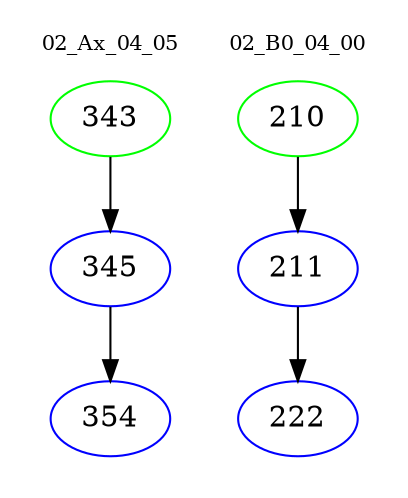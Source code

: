 digraph{
subgraph cluster_0 {
color = white
label = "02_Ax_04_05";
fontsize=10;
T0_343 [label="343", color="green"]
T0_343 -> T0_345 [color="black"]
T0_345 [label="345", color="blue"]
T0_345 -> T0_354 [color="black"]
T0_354 [label="354", color="blue"]
}
subgraph cluster_1 {
color = white
label = "02_B0_04_00";
fontsize=10;
T1_210 [label="210", color="green"]
T1_210 -> T1_211 [color="black"]
T1_211 [label="211", color="blue"]
T1_211 -> T1_222 [color="black"]
T1_222 [label="222", color="blue"]
}
}
